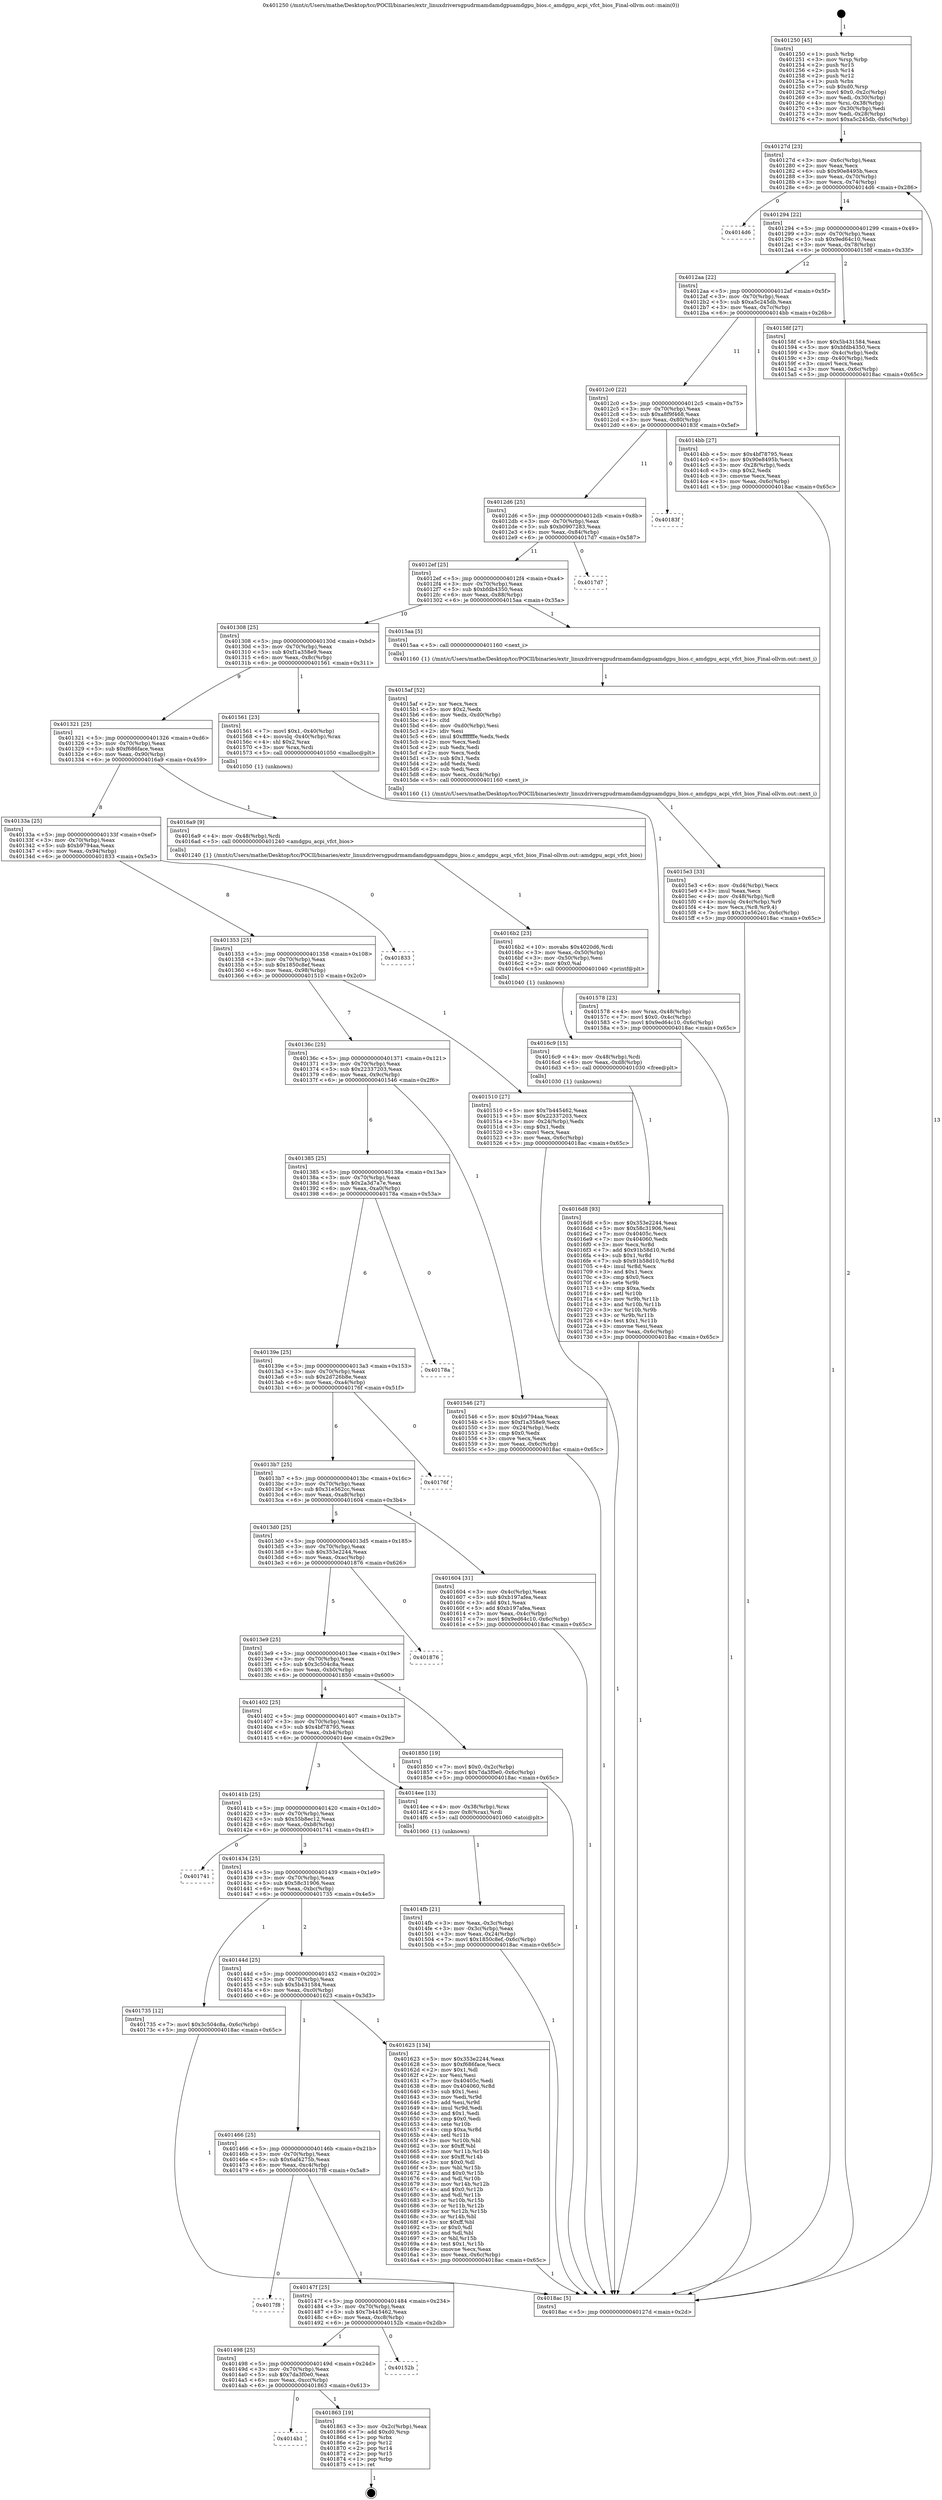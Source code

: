 digraph "0x401250" {
  label = "0x401250 (/mnt/c/Users/mathe/Desktop/tcc/POCII/binaries/extr_linuxdriversgpudrmamdamdgpuamdgpu_bios.c_amdgpu_acpi_vfct_bios_Final-ollvm.out::main(0))"
  labelloc = "t"
  node[shape=record]

  Entry [label="",width=0.3,height=0.3,shape=circle,fillcolor=black,style=filled]
  "0x40127d" [label="{
     0x40127d [23]\l
     | [instrs]\l
     &nbsp;&nbsp;0x40127d \<+3\>: mov -0x6c(%rbp),%eax\l
     &nbsp;&nbsp;0x401280 \<+2\>: mov %eax,%ecx\l
     &nbsp;&nbsp;0x401282 \<+6\>: sub $0x90e8495b,%ecx\l
     &nbsp;&nbsp;0x401288 \<+3\>: mov %eax,-0x70(%rbp)\l
     &nbsp;&nbsp;0x40128b \<+3\>: mov %ecx,-0x74(%rbp)\l
     &nbsp;&nbsp;0x40128e \<+6\>: je 00000000004014d6 \<main+0x286\>\l
  }"]
  "0x4014d6" [label="{
     0x4014d6\l
  }", style=dashed]
  "0x401294" [label="{
     0x401294 [22]\l
     | [instrs]\l
     &nbsp;&nbsp;0x401294 \<+5\>: jmp 0000000000401299 \<main+0x49\>\l
     &nbsp;&nbsp;0x401299 \<+3\>: mov -0x70(%rbp),%eax\l
     &nbsp;&nbsp;0x40129c \<+5\>: sub $0x9ed64c10,%eax\l
     &nbsp;&nbsp;0x4012a1 \<+3\>: mov %eax,-0x78(%rbp)\l
     &nbsp;&nbsp;0x4012a4 \<+6\>: je 000000000040158f \<main+0x33f\>\l
  }"]
  Exit [label="",width=0.3,height=0.3,shape=circle,fillcolor=black,style=filled,peripheries=2]
  "0x40158f" [label="{
     0x40158f [27]\l
     | [instrs]\l
     &nbsp;&nbsp;0x40158f \<+5\>: mov $0x5b431584,%eax\l
     &nbsp;&nbsp;0x401594 \<+5\>: mov $0xbfdb4350,%ecx\l
     &nbsp;&nbsp;0x401599 \<+3\>: mov -0x4c(%rbp),%edx\l
     &nbsp;&nbsp;0x40159c \<+3\>: cmp -0x40(%rbp),%edx\l
     &nbsp;&nbsp;0x40159f \<+3\>: cmovl %ecx,%eax\l
     &nbsp;&nbsp;0x4015a2 \<+3\>: mov %eax,-0x6c(%rbp)\l
     &nbsp;&nbsp;0x4015a5 \<+5\>: jmp 00000000004018ac \<main+0x65c\>\l
  }"]
  "0x4012aa" [label="{
     0x4012aa [22]\l
     | [instrs]\l
     &nbsp;&nbsp;0x4012aa \<+5\>: jmp 00000000004012af \<main+0x5f\>\l
     &nbsp;&nbsp;0x4012af \<+3\>: mov -0x70(%rbp),%eax\l
     &nbsp;&nbsp;0x4012b2 \<+5\>: sub $0xa5c245db,%eax\l
     &nbsp;&nbsp;0x4012b7 \<+3\>: mov %eax,-0x7c(%rbp)\l
     &nbsp;&nbsp;0x4012ba \<+6\>: je 00000000004014bb \<main+0x26b\>\l
  }"]
  "0x4014b1" [label="{
     0x4014b1\l
  }", style=dashed]
  "0x4014bb" [label="{
     0x4014bb [27]\l
     | [instrs]\l
     &nbsp;&nbsp;0x4014bb \<+5\>: mov $0x4bf78795,%eax\l
     &nbsp;&nbsp;0x4014c0 \<+5\>: mov $0x90e8495b,%ecx\l
     &nbsp;&nbsp;0x4014c5 \<+3\>: mov -0x28(%rbp),%edx\l
     &nbsp;&nbsp;0x4014c8 \<+3\>: cmp $0x2,%edx\l
     &nbsp;&nbsp;0x4014cb \<+3\>: cmovne %ecx,%eax\l
     &nbsp;&nbsp;0x4014ce \<+3\>: mov %eax,-0x6c(%rbp)\l
     &nbsp;&nbsp;0x4014d1 \<+5\>: jmp 00000000004018ac \<main+0x65c\>\l
  }"]
  "0x4012c0" [label="{
     0x4012c0 [22]\l
     | [instrs]\l
     &nbsp;&nbsp;0x4012c0 \<+5\>: jmp 00000000004012c5 \<main+0x75\>\l
     &nbsp;&nbsp;0x4012c5 \<+3\>: mov -0x70(%rbp),%eax\l
     &nbsp;&nbsp;0x4012c8 \<+5\>: sub $0xa8f9f468,%eax\l
     &nbsp;&nbsp;0x4012cd \<+3\>: mov %eax,-0x80(%rbp)\l
     &nbsp;&nbsp;0x4012d0 \<+6\>: je 000000000040183f \<main+0x5ef\>\l
  }"]
  "0x4018ac" [label="{
     0x4018ac [5]\l
     | [instrs]\l
     &nbsp;&nbsp;0x4018ac \<+5\>: jmp 000000000040127d \<main+0x2d\>\l
  }"]
  "0x401250" [label="{
     0x401250 [45]\l
     | [instrs]\l
     &nbsp;&nbsp;0x401250 \<+1\>: push %rbp\l
     &nbsp;&nbsp;0x401251 \<+3\>: mov %rsp,%rbp\l
     &nbsp;&nbsp;0x401254 \<+2\>: push %r15\l
     &nbsp;&nbsp;0x401256 \<+2\>: push %r14\l
     &nbsp;&nbsp;0x401258 \<+2\>: push %r12\l
     &nbsp;&nbsp;0x40125a \<+1\>: push %rbx\l
     &nbsp;&nbsp;0x40125b \<+7\>: sub $0xd0,%rsp\l
     &nbsp;&nbsp;0x401262 \<+7\>: movl $0x0,-0x2c(%rbp)\l
     &nbsp;&nbsp;0x401269 \<+3\>: mov %edi,-0x30(%rbp)\l
     &nbsp;&nbsp;0x40126c \<+4\>: mov %rsi,-0x38(%rbp)\l
     &nbsp;&nbsp;0x401270 \<+3\>: mov -0x30(%rbp),%edi\l
     &nbsp;&nbsp;0x401273 \<+3\>: mov %edi,-0x28(%rbp)\l
     &nbsp;&nbsp;0x401276 \<+7\>: movl $0xa5c245db,-0x6c(%rbp)\l
  }"]
  "0x401863" [label="{
     0x401863 [19]\l
     | [instrs]\l
     &nbsp;&nbsp;0x401863 \<+3\>: mov -0x2c(%rbp),%eax\l
     &nbsp;&nbsp;0x401866 \<+7\>: add $0xd0,%rsp\l
     &nbsp;&nbsp;0x40186d \<+1\>: pop %rbx\l
     &nbsp;&nbsp;0x40186e \<+2\>: pop %r12\l
     &nbsp;&nbsp;0x401870 \<+2\>: pop %r14\l
     &nbsp;&nbsp;0x401872 \<+2\>: pop %r15\l
     &nbsp;&nbsp;0x401874 \<+1\>: pop %rbp\l
     &nbsp;&nbsp;0x401875 \<+1\>: ret\l
  }"]
  "0x40183f" [label="{
     0x40183f\l
  }", style=dashed]
  "0x4012d6" [label="{
     0x4012d6 [25]\l
     | [instrs]\l
     &nbsp;&nbsp;0x4012d6 \<+5\>: jmp 00000000004012db \<main+0x8b\>\l
     &nbsp;&nbsp;0x4012db \<+3\>: mov -0x70(%rbp),%eax\l
     &nbsp;&nbsp;0x4012de \<+5\>: sub $0xb0907283,%eax\l
     &nbsp;&nbsp;0x4012e3 \<+6\>: mov %eax,-0x84(%rbp)\l
     &nbsp;&nbsp;0x4012e9 \<+6\>: je 00000000004017d7 \<main+0x587\>\l
  }"]
  "0x401498" [label="{
     0x401498 [25]\l
     | [instrs]\l
     &nbsp;&nbsp;0x401498 \<+5\>: jmp 000000000040149d \<main+0x24d\>\l
     &nbsp;&nbsp;0x40149d \<+3\>: mov -0x70(%rbp),%eax\l
     &nbsp;&nbsp;0x4014a0 \<+5\>: sub $0x7da3f0e0,%eax\l
     &nbsp;&nbsp;0x4014a5 \<+6\>: mov %eax,-0xcc(%rbp)\l
     &nbsp;&nbsp;0x4014ab \<+6\>: je 0000000000401863 \<main+0x613\>\l
  }"]
  "0x4017d7" [label="{
     0x4017d7\l
  }", style=dashed]
  "0x4012ef" [label="{
     0x4012ef [25]\l
     | [instrs]\l
     &nbsp;&nbsp;0x4012ef \<+5\>: jmp 00000000004012f4 \<main+0xa4\>\l
     &nbsp;&nbsp;0x4012f4 \<+3\>: mov -0x70(%rbp),%eax\l
     &nbsp;&nbsp;0x4012f7 \<+5\>: sub $0xbfdb4350,%eax\l
     &nbsp;&nbsp;0x4012fc \<+6\>: mov %eax,-0x88(%rbp)\l
     &nbsp;&nbsp;0x401302 \<+6\>: je 00000000004015aa \<main+0x35a\>\l
  }"]
  "0x40152b" [label="{
     0x40152b\l
  }", style=dashed]
  "0x4015aa" [label="{
     0x4015aa [5]\l
     | [instrs]\l
     &nbsp;&nbsp;0x4015aa \<+5\>: call 0000000000401160 \<next_i\>\l
     | [calls]\l
     &nbsp;&nbsp;0x401160 \{1\} (/mnt/c/Users/mathe/Desktop/tcc/POCII/binaries/extr_linuxdriversgpudrmamdamdgpuamdgpu_bios.c_amdgpu_acpi_vfct_bios_Final-ollvm.out::next_i)\l
  }"]
  "0x401308" [label="{
     0x401308 [25]\l
     | [instrs]\l
     &nbsp;&nbsp;0x401308 \<+5\>: jmp 000000000040130d \<main+0xbd\>\l
     &nbsp;&nbsp;0x40130d \<+3\>: mov -0x70(%rbp),%eax\l
     &nbsp;&nbsp;0x401310 \<+5\>: sub $0xf1a358e9,%eax\l
     &nbsp;&nbsp;0x401315 \<+6\>: mov %eax,-0x8c(%rbp)\l
     &nbsp;&nbsp;0x40131b \<+6\>: je 0000000000401561 \<main+0x311\>\l
  }"]
  "0x40147f" [label="{
     0x40147f [25]\l
     | [instrs]\l
     &nbsp;&nbsp;0x40147f \<+5\>: jmp 0000000000401484 \<main+0x234\>\l
     &nbsp;&nbsp;0x401484 \<+3\>: mov -0x70(%rbp),%eax\l
     &nbsp;&nbsp;0x401487 \<+5\>: sub $0x7b445462,%eax\l
     &nbsp;&nbsp;0x40148c \<+6\>: mov %eax,-0xc8(%rbp)\l
     &nbsp;&nbsp;0x401492 \<+6\>: je 000000000040152b \<main+0x2db\>\l
  }"]
  "0x401561" [label="{
     0x401561 [23]\l
     | [instrs]\l
     &nbsp;&nbsp;0x401561 \<+7\>: movl $0x1,-0x40(%rbp)\l
     &nbsp;&nbsp;0x401568 \<+4\>: movslq -0x40(%rbp),%rax\l
     &nbsp;&nbsp;0x40156c \<+4\>: shl $0x2,%rax\l
     &nbsp;&nbsp;0x401570 \<+3\>: mov %rax,%rdi\l
     &nbsp;&nbsp;0x401573 \<+5\>: call 0000000000401050 \<malloc@plt\>\l
     | [calls]\l
     &nbsp;&nbsp;0x401050 \{1\} (unknown)\l
  }"]
  "0x401321" [label="{
     0x401321 [25]\l
     | [instrs]\l
     &nbsp;&nbsp;0x401321 \<+5\>: jmp 0000000000401326 \<main+0xd6\>\l
     &nbsp;&nbsp;0x401326 \<+3\>: mov -0x70(%rbp),%eax\l
     &nbsp;&nbsp;0x401329 \<+5\>: sub $0xf686face,%eax\l
     &nbsp;&nbsp;0x40132e \<+6\>: mov %eax,-0x90(%rbp)\l
     &nbsp;&nbsp;0x401334 \<+6\>: je 00000000004016a9 \<main+0x459\>\l
  }"]
  "0x4017f8" [label="{
     0x4017f8\l
  }", style=dashed]
  "0x4016a9" [label="{
     0x4016a9 [9]\l
     | [instrs]\l
     &nbsp;&nbsp;0x4016a9 \<+4\>: mov -0x48(%rbp),%rdi\l
     &nbsp;&nbsp;0x4016ad \<+5\>: call 0000000000401240 \<amdgpu_acpi_vfct_bios\>\l
     | [calls]\l
     &nbsp;&nbsp;0x401240 \{1\} (/mnt/c/Users/mathe/Desktop/tcc/POCII/binaries/extr_linuxdriversgpudrmamdamdgpuamdgpu_bios.c_amdgpu_acpi_vfct_bios_Final-ollvm.out::amdgpu_acpi_vfct_bios)\l
  }"]
  "0x40133a" [label="{
     0x40133a [25]\l
     | [instrs]\l
     &nbsp;&nbsp;0x40133a \<+5\>: jmp 000000000040133f \<main+0xef\>\l
     &nbsp;&nbsp;0x40133f \<+3\>: mov -0x70(%rbp),%eax\l
     &nbsp;&nbsp;0x401342 \<+5\>: sub $0xb9794aa,%eax\l
     &nbsp;&nbsp;0x401347 \<+6\>: mov %eax,-0x94(%rbp)\l
     &nbsp;&nbsp;0x40134d \<+6\>: je 0000000000401833 \<main+0x5e3\>\l
  }"]
  "0x4016d8" [label="{
     0x4016d8 [93]\l
     | [instrs]\l
     &nbsp;&nbsp;0x4016d8 \<+5\>: mov $0x353e2244,%eax\l
     &nbsp;&nbsp;0x4016dd \<+5\>: mov $0x58c31906,%esi\l
     &nbsp;&nbsp;0x4016e2 \<+7\>: mov 0x40405c,%ecx\l
     &nbsp;&nbsp;0x4016e9 \<+7\>: mov 0x404060,%edx\l
     &nbsp;&nbsp;0x4016f0 \<+3\>: mov %ecx,%r8d\l
     &nbsp;&nbsp;0x4016f3 \<+7\>: add $0x91b58d10,%r8d\l
     &nbsp;&nbsp;0x4016fa \<+4\>: sub $0x1,%r8d\l
     &nbsp;&nbsp;0x4016fe \<+7\>: sub $0x91b58d10,%r8d\l
     &nbsp;&nbsp;0x401705 \<+4\>: imul %r8d,%ecx\l
     &nbsp;&nbsp;0x401709 \<+3\>: and $0x1,%ecx\l
     &nbsp;&nbsp;0x40170c \<+3\>: cmp $0x0,%ecx\l
     &nbsp;&nbsp;0x40170f \<+4\>: sete %r9b\l
     &nbsp;&nbsp;0x401713 \<+3\>: cmp $0xa,%edx\l
     &nbsp;&nbsp;0x401716 \<+4\>: setl %r10b\l
     &nbsp;&nbsp;0x40171a \<+3\>: mov %r9b,%r11b\l
     &nbsp;&nbsp;0x40171d \<+3\>: and %r10b,%r11b\l
     &nbsp;&nbsp;0x401720 \<+3\>: xor %r10b,%r9b\l
     &nbsp;&nbsp;0x401723 \<+3\>: or %r9b,%r11b\l
     &nbsp;&nbsp;0x401726 \<+4\>: test $0x1,%r11b\l
     &nbsp;&nbsp;0x40172a \<+3\>: cmovne %esi,%eax\l
     &nbsp;&nbsp;0x40172d \<+3\>: mov %eax,-0x6c(%rbp)\l
     &nbsp;&nbsp;0x401730 \<+5\>: jmp 00000000004018ac \<main+0x65c\>\l
  }"]
  "0x401833" [label="{
     0x401833\l
  }", style=dashed]
  "0x401353" [label="{
     0x401353 [25]\l
     | [instrs]\l
     &nbsp;&nbsp;0x401353 \<+5\>: jmp 0000000000401358 \<main+0x108\>\l
     &nbsp;&nbsp;0x401358 \<+3\>: mov -0x70(%rbp),%eax\l
     &nbsp;&nbsp;0x40135b \<+5\>: sub $0x1850c8ef,%eax\l
     &nbsp;&nbsp;0x401360 \<+6\>: mov %eax,-0x98(%rbp)\l
     &nbsp;&nbsp;0x401366 \<+6\>: je 0000000000401510 \<main+0x2c0\>\l
  }"]
  "0x4016c9" [label="{
     0x4016c9 [15]\l
     | [instrs]\l
     &nbsp;&nbsp;0x4016c9 \<+4\>: mov -0x48(%rbp),%rdi\l
     &nbsp;&nbsp;0x4016cd \<+6\>: mov %eax,-0xd8(%rbp)\l
     &nbsp;&nbsp;0x4016d3 \<+5\>: call 0000000000401030 \<free@plt\>\l
     | [calls]\l
     &nbsp;&nbsp;0x401030 \{1\} (unknown)\l
  }"]
  "0x401510" [label="{
     0x401510 [27]\l
     | [instrs]\l
     &nbsp;&nbsp;0x401510 \<+5\>: mov $0x7b445462,%eax\l
     &nbsp;&nbsp;0x401515 \<+5\>: mov $0x22337203,%ecx\l
     &nbsp;&nbsp;0x40151a \<+3\>: mov -0x24(%rbp),%edx\l
     &nbsp;&nbsp;0x40151d \<+3\>: cmp $0x1,%edx\l
     &nbsp;&nbsp;0x401520 \<+3\>: cmovl %ecx,%eax\l
     &nbsp;&nbsp;0x401523 \<+3\>: mov %eax,-0x6c(%rbp)\l
     &nbsp;&nbsp;0x401526 \<+5\>: jmp 00000000004018ac \<main+0x65c\>\l
  }"]
  "0x40136c" [label="{
     0x40136c [25]\l
     | [instrs]\l
     &nbsp;&nbsp;0x40136c \<+5\>: jmp 0000000000401371 \<main+0x121\>\l
     &nbsp;&nbsp;0x401371 \<+3\>: mov -0x70(%rbp),%eax\l
     &nbsp;&nbsp;0x401374 \<+5\>: sub $0x22337203,%eax\l
     &nbsp;&nbsp;0x401379 \<+6\>: mov %eax,-0x9c(%rbp)\l
     &nbsp;&nbsp;0x40137f \<+6\>: je 0000000000401546 \<main+0x2f6\>\l
  }"]
  "0x4016b2" [label="{
     0x4016b2 [23]\l
     | [instrs]\l
     &nbsp;&nbsp;0x4016b2 \<+10\>: movabs $0x4020d6,%rdi\l
     &nbsp;&nbsp;0x4016bc \<+3\>: mov %eax,-0x50(%rbp)\l
     &nbsp;&nbsp;0x4016bf \<+3\>: mov -0x50(%rbp),%esi\l
     &nbsp;&nbsp;0x4016c2 \<+2\>: mov $0x0,%al\l
     &nbsp;&nbsp;0x4016c4 \<+5\>: call 0000000000401040 \<printf@plt\>\l
     | [calls]\l
     &nbsp;&nbsp;0x401040 \{1\} (unknown)\l
  }"]
  "0x401546" [label="{
     0x401546 [27]\l
     | [instrs]\l
     &nbsp;&nbsp;0x401546 \<+5\>: mov $0xb9794aa,%eax\l
     &nbsp;&nbsp;0x40154b \<+5\>: mov $0xf1a358e9,%ecx\l
     &nbsp;&nbsp;0x401550 \<+3\>: mov -0x24(%rbp),%edx\l
     &nbsp;&nbsp;0x401553 \<+3\>: cmp $0x0,%edx\l
     &nbsp;&nbsp;0x401556 \<+3\>: cmove %ecx,%eax\l
     &nbsp;&nbsp;0x401559 \<+3\>: mov %eax,-0x6c(%rbp)\l
     &nbsp;&nbsp;0x40155c \<+5\>: jmp 00000000004018ac \<main+0x65c\>\l
  }"]
  "0x401385" [label="{
     0x401385 [25]\l
     | [instrs]\l
     &nbsp;&nbsp;0x401385 \<+5\>: jmp 000000000040138a \<main+0x13a\>\l
     &nbsp;&nbsp;0x40138a \<+3\>: mov -0x70(%rbp),%eax\l
     &nbsp;&nbsp;0x40138d \<+5\>: sub $0x2a3d7a7e,%eax\l
     &nbsp;&nbsp;0x401392 \<+6\>: mov %eax,-0xa0(%rbp)\l
     &nbsp;&nbsp;0x401398 \<+6\>: je 000000000040178a \<main+0x53a\>\l
  }"]
  "0x401466" [label="{
     0x401466 [25]\l
     | [instrs]\l
     &nbsp;&nbsp;0x401466 \<+5\>: jmp 000000000040146b \<main+0x21b\>\l
     &nbsp;&nbsp;0x40146b \<+3\>: mov -0x70(%rbp),%eax\l
     &nbsp;&nbsp;0x40146e \<+5\>: sub $0x6af4275b,%eax\l
     &nbsp;&nbsp;0x401473 \<+6\>: mov %eax,-0xc4(%rbp)\l
     &nbsp;&nbsp;0x401479 \<+6\>: je 00000000004017f8 \<main+0x5a8\>\l
  }"]
  "0x40178a" [label="{
     0x40178a\l
  }", style=dashed]
  "0x40139e" [label="{
     0x40139e [25]\l
     | [instrs]\l
     &nbsp;&nbsp;0x40139e \<+5\>: jmp 00000000004013a3 \<main+0x153\>\l
     &nbsp;&nbsp;0x4013a3 \<+3\>: mov -0x70(%rbp),%eax\l
     &nbsp;&nbsp;0x4013a6 \<+5\>: sub $0x2d726b8e,%eax\l
     &nbsp;&nbsp;0x4013ab \<+6\>: mov %eax,-0xa4(%rbp)\l
     &nbsp;&nbsp;0x4013b1 \<+6\>: je 000000000040176f \<main+0x51f\>\l
  }"]
  "0x401623" [label="{
     0x401623 [134]\l
     | [instrs]\l
     &nbsp;&nbsp;0x401623 \<+5\>: mov $0x353e2244,%eax\l
     &nbsp;&nbsp;0x401628 \<+5\>: mov $0xf686face,%ecx\l
     &nbsp;&nbsp;0x40162d \<+2\>: mov $0x1,%dl\l
     &nbsp;&nbsp;0x40162f \<+2\>: xor %esi,%esi\l
     &nbsp;&nbsp;0x401631 \<+7\>: mov 0x40405c,%edi\l
     &nbsp;&nbsp;0x401638 \<+8\>: mov 0x404060,%r8d\l
     &nbsp;&nbsp;0x401640 \<+3\>: sub $0x1,%esi\l
     &nbsp;&nbsp;0x401643 \<+3\>: mov %edi,%r9d\l
     &nbsp;&nbsp;0x401646 \<+3\>: add %esi,%r9d\l
     &nbsp;&nbsp;0x401649 \<+4\>: imul %r9d,%edi\l
     &nbsp;&nbsp;0x40164d \<+3\>: and $0x1,%edi\l
     &nbsp;&nbsp;0x401650 \<+3\>: cmp $0x0,%edi\l
     &nbsp;&nbsp;0x401653 \<+4\>: sete %r10b\l
     &nbsp;&nbsp;0x401657 \<+4\>: cmp $0xa,%r8d\l
     &nbsp;&nbsp;0x40165b \<+4\>: setl %r11b\l
     &nbsp;&nbsp;0x40165f \<+3\>: mov %r10b,%bl\l
     &nbsp;&nbsp;0x401662 \<+3\>: xor $0xff,%bl\l
     &nbsp;&nbsp;0x401665 \<+3\>: mov %r11b,%r14b\l
     &nbsp;&nbsp;0x401668 \<+4\>: xor $0xff,%r14b\l
     &nbsp;&nbsp;0x40166c \<+3\>: xor $0x0,%dl\l
     &nbsp;&nbsp;0x40166f \<+3\>: mov %bl,%r15b\l
     &nbsp;&nbsp;0x401672 \<+4\>: and $0x0,%r15b\l
     &nbsp;&nbsp;0x401676 \<+3\>: and %dl,%r10b\l
     &nbsp;&nbsp;0x401679 \<+3\>: mov %r14b,%r12b\l
     &nbsp;&nbsp;0x40167c \<+4\>: and $0x0,%r12b\l
     &nbsp;&nbsp;0x401680 \<+3\>: and %dl,%r11b\l
     &nbsp;&nbsp;0x401683 \<+3\>: or %r10b,%r15b\l
     &nbsp;&nbsp;0x401686 \<+3\>: or %r11b,%r12b\l
     &nbsp;&nbsp;0x401689 \<+3\>: xor %r12b,%r15b\l
     &nbsp;&nbsp;0x40168c \<+3\>: or %r14b,%bl\l
     &nbsp;&nbsp;0x40168f \<+3\>: xor $0xff,%bl\l
     &nbsp;&nbsp;0x401692 \<+3\>: or $0x0,%dl\l
     &nbsp;&nbsp;0x401695 \<+2\>: and %dl,%bl\l
     &nbsp;&nbsp;0x401697 \<+3\>: or %bl,%r15b\l
     &nbsp;&nbsp;0x40169a \<+4\>: test $0x1,%r15b\l
     &nbsp;&nbsp;0x40169e \<+3\>: cmovne %ecx,%eax\l
     &nbsp;&nbsp;0x4016a1 \<+3\>: mov %eax,-0x6c(%rbp)\l
     &nbsp;&nbsp;0x4016a4 \<+5\>: jmp 00000000004018ac \<main+0x65c\>\l
  }"]
  "0x40176f" [label="{
     0x40176f\l
  }", style=dashed]
  "0x4013b7" [label="{
     0x4013b7 [25]\l
     | [instrs]\l
     &nbsp;&nbsp;0x4013b7 \<+5\>: jmp 00000000004013bc \<main+0x16c\>\l
     &nbsp;&nbsp;0x4013bc \<+3\>: mov -0x70(%rbp),%eax\l
     &nbsp;&nbsp;0x4013bf \<+5\>: sub $0x31e562cc,%eax\l
     &nbsp;&nbsp;0x4013c4 \<+6\>: mov %eax,-0xa8(%rbp)\l
     &nbsp;&nbsp;0x4013ca \<+6\>: je 0000000000401604 \<main+0x3b4\>\l
  }"]
  "0x40144d" [label="{
     0x40144d [25]\l
     | [instrs]\l
     &nbsp;&nbsp;0x40144d \<+5\>: jmp 0000000000401452 \<main+0x202\>\l
     &nbsp;&nbsp;0x401452 \<+3\>: mov -0x70(%rbp),%eax\l
     &nbsp;&nbsp;0x401455 \<+5\>: sub $0x5b431584,%eax\l
     &nbsp;&nbsp;0x40145a \<+6\>: mov %eax,-0xc0(%rbp)\l
     &nbsp;&nbsp;0x401460 \<+6\>: je 0000000000401623 \<main+0x3d3\>\l
  }"]
  "0x401604" [label="{
     0x401604 [31]\l
     | [instrs]\l
     &nbsp;&nbsp;0x401604 \<+3\>: mov -0x4c(%rbp),%eax\l
     &nbsp;&nbsp;0x401607 \<+5\>: sub $0xb197afea,%eax\l
     &nbsp;&nbsp;0x40160c \<+3\>: add $0x1,%eax\l
     &nbsp;&nbsp;0x40160f \<+5\>: add $0xb197afea,%eax\l
     &nbsp;&nbsp;0x401614 \<+3\>: mov %eax,-0x4c(%rbp)\l
     &nbsp;&nbsp;0x401617 \<+7\>: movl $0x9ed64c10,-0x6c(%rbp)\l
     &nbsp;&nbsp;0x40161e \<+5\>: jmp 00000000004018ac \<main+0x65c\>\l
  }"]
  "0x4013d0" [label="{
     0x4013d0 [25]\l
     | [instrs]\l
     &nbsp;&nbsp;0x4013d0 \<+5\>: jmp 00000000004013d5 \<main+0x185\>\l
     &nbsp;&nbsp;0x4013d5 \<+3\>: mov -0x70(%rbp),%eax\l
     &nbsp;&nbsp;0x4013d8 \<+5\>: sub $0x353e2244,%eax\l
     &nbsp;&nbsp;0x4013dd \<+6\>: mov %eax,-0xac(%rbp)\l
     &nbsp;&nbsp;0x4013e3 \<+6\>: je 0000000000401876 \<main+0x626\>\l
  }"]
  "0x401735" [label="{
     0x401735 [12]\l
     | [instrs]\l
     &nbsp;&nbsp;0x401735 \<+7\>: movl $0x3c504c8a,-0x6c(%rbp)\l
     &nbsp;&nbsp;0x40173c \<+5\>: jmp 00000000004018ac \<main+0x65c\>\l
  }"]
  "0x401876" [label="{
     0x401876\l
  }", style=dashed]
  "0x4013e9" [label="{
     0x4013e9 [25]\l
     | [instrs]\l
     &nbsp;&nbsp;0x4013e9 \<+5\>: jmp 00000000004013ee \<main+0x19e\>\l
     &nbsp;&nbsp;0x4013ee \<+3\>: mov -0x70(%rbp),%eax\l
     &nbsp;&nbsp;0x4013f1 \<+5\>: sub $0x3c504c8a,%eax\l
     &nbsp;&nbsp;0x4013f6 \<+6\>: mov %eax,-0xb0(%rbp)\l
     &nbsp;&nbsp;0x4013fc \<+6\>: je 0000000000401850 \<main+0x600\>\l
  }"]
  "0x401434" [label="{
     0x401434 [25]\l
     | [instrs]\l
     &nbsp;&nbsp;0x401434 \<+5\>: jmp 0000000000401439 \<main+0x1e9\>\l
     &nbsp;&nbsp;0x401439 \<+3\>: mov -0x70(%rbp),%eax\l
     &nbsp;&nbsp;0x40143c \<+5\>: sub $0x58c31906,%eax\l
     &nbsp;&nbsp;0x401441 \<+6\>: mov %eax,-0xbc(%rbp)\l
     &nbsp;&nbsp;0x401447 \<+6\>: je 0000000000401735 \<main+0x4e5\>\l
  }"]
  "0x401850" [label="{
     0x401850 [19]\l
     | [instrs]\l
     &nbsp;&nbsp;0x401850 \<+7\>: movl $0x0,-0x2c(%rbp)\l
     &nbsp;&nbsp;0x401857 \<+7\>: movl $0x7da3f0e0,-0x6c(%rbp)\l
     &nbsp;&nbsp;0x40185e \<+5\>: jmp 00000000004018ac \<main+0x65c\>\l
  }"]
  "0x401402" [label="{
     0x401402 [25]\l
     | [instrs]\l
     &nbsp;&nbsp;0x401402 \<+5\>: jmp 0000000000401407 \<main+0x1b7\>\l
     &nbsp;&nbsp;0x401407 \<+3\>: mov -0x70(%rbp),%eax\l
     &nbsp;&nbsp;0x40140a \<+5\>: sub $0x4bf78795,%eax\l
     &nbsp;&nbsp;0x40140f \<+6\>: mov %eax,-0xb4(%rbp)\l
     &nbsp;&nbsp;0x401415 \<+6\>: je 00000000004014ee \<main+0x29e\>\l
  }"]
  "0x401741" [label="{
     0x401741\l
  }", style=dashed]
  "0x4014ee" [label="{
     0x4014ee [13]\l
     | [instrs]\l
     &nbsp;&nbsp;0x4014ee \<+4\>: mov -0x38(%rbp),%rax\l
     &nbsp;&nbsp;0x4014f2 \<+4\>: mov 0x8(%rax),%rdi\l
     &nbsp;&nbsp;0x4014f6 \<+5\>: call 0000000000401060 \<atoi@plt\>\l
     | [calls]\l
     &nbsp;&nbsp;0x401060 \{1\} (unknown)\l
  }"]
  "0x40141b" [label="{
     0x40141b [25]\l
     | [instrs]\l
     &nbsp;&nbsp;0x40141b \<+5\>: jmp 0000000000401420 \<main+0x1d0\>\l
     &nbsp;&nbsp;0x401420 \<+3\>: mov -0x70(%rbp),%eax\l
     &nbsp;&nbsp;0x401423 \<+5\>: sub $0x55b8ec12,%eax\l
     &nbsp;&nbsp;0x401428 \<+6\>: mov %eax,-0xb8(%rbp)\l
     &nbsp;&nbsp;0x40142e \<+6\>: je 0000000000401741 \<main+0x4f1\>\l
  }"]
  "0x4014fb" [label="{
     0x4014fb [21]\l
     | [instrs]\l
     &nbsp;&nbsp;0x4014fb \<+3\>: mov %eax,-0x3c(%rbp)\l
     &nbsp;&nbsp;0x4014fe \<+3\>: mov -0x3c(%rbp),%eax\l
     &nbsp;&nbsp;0x401501 \<+3\>: mov %eax,-0x24(%rbp)\l
     &nbsp;&nbsp;0x401504 \<+7\>: movl $0x1850c8ef,-0x6c(%rbp)\l
     &nbsp;&nbsp;0x40150b \<+5\>: jmp 00000000004018ac \<main+0x65c\>\l
  }"]
  "0x401578" [label="{
     0x401578 [23]\l
     | [instrs]\l
     &nbsp;&nbsp;0x401578 \<+4\>: mov %rax,-0x48(%rbp)\l
     &nbsp;&nbsp;0x40157c \<+7\>: movl $0x0,-0x4c(%rbp)\l
     &nbsp;&nbsp;0x401583 \<+7\>: movl $0x9ed64c10,-0x6c(%rbp)\l
     &nbsp;&nbsp;0x40158a \<+5\>: jmp 00000000004018ac \<main+0x65c\>\l
  }"]
  "0x4015af" [label="{
     0x4015af [52]\l
     | [instrs]\l
     &nbsp;&nbsp;0x4015af \<+2\>: xor %ecx,%ecx\l
     &nbsp;&nbsp;0x4015b1 \<+5\>: mov $0x2,%edx\l
     &nbsp;&nbsp;0x4015b6 \<+6\>: mov %edx,-0xd0(%rbp)\l
     &nbsp;&nbsp;0x4015bc \<+1\>: cltd\l
     &nbsp;&nbsp;0x4015bd \<+6\>: mov -0xd0(%rbp),%esi\l
     &nbsp;&nbsp;0x4015c3 \<+2\>: idiv %esi\l
     &nbsp;&nbsp;0x4015c5 \<+6\>: imul $0xfffffffe,%edx,%edx\l
     &nbsp;&nbsp;0x4015cb \<+2\>: mov %ecx,%edi\l
     &nbsp;&nbsp;0x4015cd \<+2\>: sub %edx,%edi\l
     &nbsp;&nbsp;0x4015cf \<+2\>: mov %ecx,%edx\l
     &nbsp;&nbsp;0x4015d1 \<+3\>: sub $0x1,%edx\l
     &nbsp;&nbsp;0x4015d4 \<+2\>: add %edx,%edi\l
     &nbsp;&nbsp;0x4015d6 \<+2\>: sub %edi,%ecx\l
     &nbsp;&nbsp;0x4015d8 \<+6\>: mov %ecx,-0xd4(%rbp)\l
     &nbsp;&nbsp;0x4015de \<+5\>: call 0000000000401160 \<next_i\>\l
     | [calls]\l
     &nbsp;&nbsp;0x401160 \{1\} (/mnt/c/Users/mathe/Desktop/tcc/POCII/binaries/extr_linuxdriversgpudrmamdamdgpuamdgpu_bios.c_amdgpu_acpi_vfct_bios_Final-ollvm.out::next_i)\l
  }"]
  "0x4015e3" [label="{
     0x4015e3 [33]\l
     | [instrs]\l
     &nbsp;&nbsp;0x4015e3 \<+6\>: mov -0xd4(%rbp),%ecx\l
     &nbsp;&nbsp;0x4015e9 \<+3\>: imul %eax,%ecx\l
     &nbsp;&nbsp;0x4015ec \<+4\>: mov -0x48(%rbp),%r8\l
     &nbsp;&nbsp;0x4015f0 \<+4\>: movslq -0x4c(%rbp),%r9\l
     &nbsp;&nbsp;0x4015f4 \<+4\>: mov %ecx,(%r8,%r9,4)\l
     &nbsp;&nbsp;0x4015f8 \<+7\>: movl $0x31e562cc,-0x6c(%rbp)\l
     &nbsp;&nbsp;0x4015ff \<+5\>: jmp 00000000004018ac \<main+0x65c\>\l
  }"]
  Entry -> "0x401250" [label=" 1"]
  "0x40127d" -> "0x4014d6" [label=" 0"]
  "0x40127d" -> "0x401294" [label=" 14"]
  "0x401863" -> Exit [label=" 1"]
  "0x401294" -> "0x40158f" [label=" 2"]
  "0x401294" -> "0x4012aa" [label=" 12"]
  "0x401498" -> "0x4014b1" [label=" 0"]
  "0x4012aa" -> "0x4014bb" [label=" 1"]
  "0x4012aa" -> "0x4012c0" [label=" 11"]
  "0x4014bb" -> "0x4018ac" [label=" 1"]
  "0x401250" -> "0x40127d" [label=" 1"]
  "0x4018ac" -> "0x40127d" [label=" 13"]
  "0x401498" -> "0x401863" [label=" 1"]
  "0x4012c0" -> "0x40183f" [label=" 0"]
  "0x4012c0" -> "0x4012d6" [label=" 11"]
  "0x40147f" -> "0x401498" [label=" 1"]
  "0x4012d6" -> "0x4017d7" [label=" 0"]
  "0x4012d6" -> "0x4012ef" [label=" 11"]
  "0x40147f" -> "0x40152b" [label=" 0"]
  "0x4012ef" -> "0x4015aa" [label=" 1"]
  "0x4012ef" -> "0x401308" [label=" 10"]
  "0x401466" -> "0x40147f" [label=" 1"]
  "0x401308" -> "0x401561" [label=" 1"]
  "0x401308" -> "0x401321" [label=" 9"]
  "0x401466" -> "0x4017f8" [label=" 0"]
  "0x401321" -> "0x4016a9" [label=" 1"]
  "0x401321" -> "0x40133a" [label=" 8"]
  "0x401850" -> "0x4018ac" [label=" 1"]
  "0x40133a" -> "0x401833" [label=" 0"]
  "0x40133a" -> "0x401353" [label=" 8"]
  "0x401735" -> "0x4018ac" [label=" 1"]
  "0x401353" -> "0x401510" [label=" 1"]
  "0x401353" -> "0x40136c" [label=" 7"]
  "0x4016d8" -> "0x4018ac" [label=" 1"]
  "0x40136c" -> "0x401546" [label=" 1"]
  "0x40136c" -> "0x401385" [label=" 6"]
  "0x4016c9" -> "0x4016d8" [label=" 1"]
  "0x401385" -> "0x40178a" [label=" 0"]
  "0x401385" -> "0x40139e" [label=" 6"]
  "0x4016b2" -> "0x4016c9" [label=" 1"]
  "0x40139e" -> "0x40176f" [label=" 0"]
  "0x40139e" -> "0x4013b7" [label=" 6"]
  "0x4016a9" -> "0x4016b2" [label=" 1"]
  "0x4013b7" -> "0x401604" [label=" 1"]
  "0x4013b7" -> "0x4013d0" [label=" 5"]
  "0x40144d" -> "0x401466" [label=" 1"]
  "0x4013d0" -> "0x401876" [label=" 0"]
  "0x4013d0" -> "0x4013e9" [label=" 5"]
  "0x40144d" -> "0x401623" [label=" 1"]
  "0x4013e9" -> "0x401850" [label=" 1"]
  "0x4013e9" -> "0x401402" [label=" 4"]
  "0x401434" -> "0x40144d" [label=" 2"]
  "0x401402" -> "0x4014ee" [label=" 1"]
  "0x401402" -> "0x40141b" [label=" 3"]
  "0x4014ee" -> "0x4014fb" [label=" 1"]
  "0x4014fb" -> "0x4018ac" [label=" 1"]
  "0x401510" -> "0x4018ac" [label=" 1"]
  "0x401546" -> "0x4018ac" [label=" 1"]
  "0x401561" -> "0x401578" [label=" 1"]
  "0x401578" -> "0x4018ac" [label=" 1"]
  "0x40158f" -> "0x4018ac" [label=" 2"]
  "0x4015aa" -> "0x4015af" [label=" 1"]
  "0x4015af" -> "0x4015e3" [label=" 1"]
  "0x4015e3" -> "0x4018ac" [label=" 1"]
  "0x401604" -> "0x4018ac" [label=" 1"]
  "0x401434" -> "0x401735" [label=" 1"]
  "0x40141b" -> "0x401741" [label=" 0"]
  "0x40141b" -> "0x401434" [label=" 3"]
  "0x401623" -> "0x4018ac" [label=" 1"]
}
